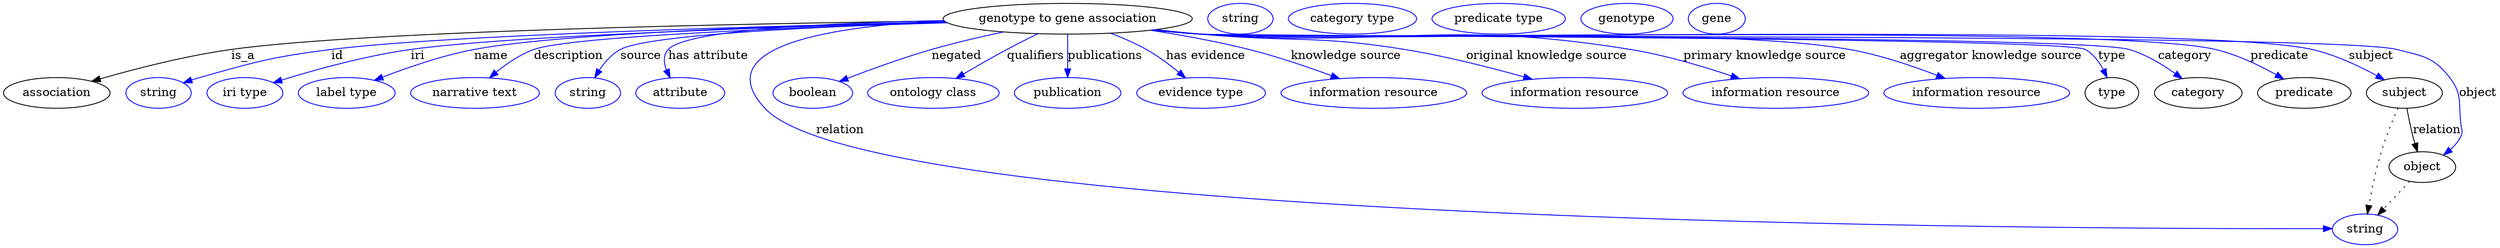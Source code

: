 digraph {
	graph [bb="0,0,2399,283"];
	node [label="\N"];
	"genotype to gene association"	[height=0.5,
		label="genotype to gene association",
		pos="1032,265",
		width=3.1233];
	association	[height=0.5,
		pos="50.046,178",
		width=1.3902];
	"genotype to gene association" -> association	[label=is_a,
		lp="232.05,221.5",
		pos="e,83.552,191.42 920.34,262.51 730.36,259.41 352.18,250.67 221.05,229 176.61,221.66 127.39,206.49 93.215,194.77"];
	id	[color=blue,
		height=0.5,
		label=string,
		pos="149.05,178",
		width=0.84854];
	"genotype to gene association" -> id	[color=blue,
		label=id,
		lp="324.55,221.5",
		pos="e,172.5,189.68 922.02,261.28 751.68,256.62 431.96,245.93 319.05,229 260.09,220.16 245.53,215.05 189.05,196 186.67,195.2 184.23,194.32 \
181.8,193.39",
		style=solid];
	iri	[color=blue,
		height=0.5,
		label="iri type",
		pos="234.05,178",
		width=1.011];
	"genotype to gene association" -> iri	[color=blue,
		label=iri,
		lp="403.55,221.5",
		pos="e,261.48,189.88 922.33,260.86 768.04,255.95 494.86,245.29 397.05,229 352.72,221.62 303.65,205.41 271.05,193.44",
		style=solid];
	name	[color=blue,
		height=0.5,
		label="label type",
		pos="334.05,178",
		width=1.2638];
	"genotype to gene association" -> name	[color=blue,
		label=name,
		lp="474.55,221.5",
		pos="e,361.04,192.73 921.81,261.44 780.65,257.44 544.14,248.1 459.05,229 428.04,222.04 394.71,208.37 370.27,197.08",
		style=solid];
	description	[color=blue,
		height=0.5,
		label="narrative text",
		pos="455.05,178",
		width=1.6068];
	"genotype to gene association" -> description	[color=blue,
		label=description,
		lp="548.55,221.5",
		pos="e,470.15,195.41 919.58,264.08 790.85,262.83 588.68,256.35 518.05,229 503.06,223.2 488.82,212.51 477.68,202.5",
		style=solid];
	source	[color=blue,
		height=0.5,
		label=string,
		pos="561.05,178",
		width=0.84854];
	"genotype to gene association" -> source	[color=blue,
		label=source,
		lp="617.05,221.5",
		pos="e,568.86,195.49 924.11,259.85 805.16,254.56 626.87,244.23 599.05,229 588.75,223.37 580.4,213.63 574.17,204.25",
		style=solid];
	"has attribute"	[color=blue,
		height=0.5,
		label=attribute,
		pos="650.05,178",
		width=1.1193];
	"genotype to gene association" -> "has attribute"	[color=blue,
		label="has attribute",
		lp="677.55,221.5",
		pos="e,642.04,195.87 921.5,261.5 813.46,257.89 662.55,249.25 644.05,229 638.34,222.76 637.8,214.1 639.34,205.74",
		style=solid];
	relation	[color=blue,
		height=0.5,
		label=string,
		pos="2262,18",
		width=0.84854];
	"genotype to gene association" -> relation	[color=blue,
		label=relation,
		lp="821.05,134.5",
		pos="e,2231.5,19.413 925.29,259.14 817.95,250.49 676.4,226.51 737.05,160 840.09,46.984 1989.8,23.22 2221.5,19.568",
		style=solid];
	negated	[color=blue,
		height=0.5,
		label=boolean,
		pos="784.05,178",
		width=1.0652];
	"genotype to gene association" -> negated	[color=blue,
		label=negated,
		lp="929.55,221.5",
		pos="e,811.3,190.98 975.48,249.42 954.18,243.57 929.85,236.45 908.05,229 878.18,218.8 845.07,205.33 820.57,194.94",
		style=solid];
	qualifiers	[color=blue,
		height=0.5,
		label="ontology class",
		pos="902.05,178",
		width=1.7151];
	"genotype to gene association" -> qualifiers	[color=blue,
		label=qualifiers,
		lp="1002.5,221.5",
		pos="e,925.61,194.89 1005.7,247.38 996.58,241.6 986.34,235.05 977.05,229 962.85,219.75 947.24,209.38 933.96,200.49",
		style=solid];
	publications	[color=blue,
		height=0.5,
		label=publication,
		pos="1032,178",
		width=1.3902];
	"genotype to gene association" -> publications	[color=blue,
		label=publications,
		lp="1065.5,221.5",
		pos="e,1032,196.18 1032,246.8 1032,235.16 1032,219.55 1032,206.24",
		style=solid];
	"has evidence"	[color=blue,
		height=0.5,
		label="evidence type",
		pos="1160,178",
		width=1.661];
	"genotype to gene association" -> "has evidence"	[color=blue,
		label="has evidence",
		lp="1157,221.5",
		pos="e,1143.5,195.57 1069.2,247.96 1080.4,242.52 1092.5,236.02 1103,229 1114.6,221.27 1126.4,211.39 1136.1,202.46",
		style=solid];
	"knowledge source"	[color=blue,
		height=0.5,
		label="information resource",
		pos="1323,178",
		width=2.3651];
	"genotype to gene association" -> "knowledge source"	[color=blue,
		label="knowledge source",
		lp="1288.5,221.5",
		pos="e,1288.3,194.48 1104.5,251.2 1133.3,245.43 1166.5,237.9 1196,229 1224.2,220.52 1254.9,208.52 1279,198.4",
		style=solid];
	"original knowledge source"	[color=blue,
		height=0.5,
		label="information resource",
		pos="1511,178",
		width=2.3651];
	"genotype to gene association" -> "original knowledge source"	[color=blue,
		label="original knowledge source",
		lp="1476.5,221.5",
		pos="e,1469.2,193.82 1111.7,252.29 1125.5,250.42 1139.7,248.58 1153,247 1236.8,237.13 1259.2,245.04 1342,229 1382.1,221.25 1426.2,208.03 \
1459.3,197.12",
		style=solid];
	"primary knowledge source"	[color=blue,
		height=0.5,
		label="information resource",
		pos="1699,178",
		width=2.3651];
	"genotype to gene association" -> "primary knowledge source"	[color=blue,
		label="primary knowledge source",
		lp="1680,221.5",
		pos="e,1663.5,194.36 1109.7,251.98 1124.1,250.07 1139,248.3 1153,247 1330.2,230.6 1378.2,262.16 1553,229 1587.8,222.41 1625.5,209.33 \
1653.9,198.2",
		style=solid];
	"aggregator knowledge source"	[color=blue,
		height=0.5,
		label="information resource",
		pos="1887,178",
		width=2.3651];
	"genotype to gene association" -> "aggregator knowledge source"	[color=blue,
		label="aggregator knowledge source",
		lp="1889,221.5",
		pos="e,1855.1,194.78 1109.4,251.85 1123.8,249.94 1138.9,248.2 1153,247 1286.8,235.64 1625.4,255.48 1757,229 1787.8,222.81 1820.9,210.02 \
1845.9,198.93",
		style=solid];
	type	[height=0.5,
		pos="2017,178",
		width=0.75];
	"genotype to gene association" -> type	[color=blue,
		label=type,
		lp="2004,221.5",
		pos="e,2007.8,195.3 1109,251.8 1123.6,249.88 1138.8,248.16 1153,247 1198.5,243.32 1931.7,248.22 1973,229 1984.7,223.57 1994.6,213.4 2002,\
203.64",
		style=solid];
	category	[height=0.5,
		pos="2103,178",
		width=1.1374];
	"genotype to gene association" -> category	[color=blue,
		label=category,
		lp="2077.5,221.5",
		pos="e,2084.3,194.25 1108.7,251.83 1123.4,249.9 1138.7,248.16 1153,247 1249.1,239.28 1927.5,255.76 2020,229 2040.2,223.18 2060.4,211.19 \
2075.8,200.41",
		style=solid];
	predicate	[height=0.5,
		pos="2205,178",
		width=1.1916];
	"genotype to gene association" -> predicate	[color=blue,
		label=predicate,
		lp="2170,221.5",
		pos="e,2183.1,193.56 1108.7,251.81 1123.4,249.88 1138.7,248.14 1153,247 1258.5,238.63 2002.3,254.28 2105,229 2129.8,222.91 2155.4,209.93 \
2174.6,198.72",
		style=solid];
	subject	[height=0.5,
		pos="2302,178",
		width=0.99297];
	"genotype to gene association" -> subject	[color=blue,
		label=subject,
		lp="2259.5,221.5",
		pos="e,2281,192.63 1108.7,251.79 1123.4,249.86 1138.7,248.13 1153,247 1268.9,237.9 2086,256.02 2199,229 2225.1,222.78 2252.2,209.27 2272.1,\
197.85",
		style=solid];
	object	[height=0.5,
		pos="2322,91",
		width=0.9027];
	"genotype to gene association" -> object	[color=blue,
		label=object,
		lp="2382,178",
		pos="e,2341.8,105.43 1108.7,251.77 1123.4,249.85 1138.7,248.12 1153,247 1278.2,237.25 2161.3,259.58 2283,229 2314.1,221.21 2327.5,221.35 \
2347,196 2366,171.35 2371.4,155.59 2359,127 2356.8,121.72 2353.3,116.87 2349.3,112.56",
		style=solid];
	association_type	[color=blue,
		height=0.5,
		label=string,
		pos="1193,265",
		width=0.84854];
	association_category	[color=blue,
		height=0.5,
		label="category type",
		pos="1300,265",
		width=1.6249];
	"genotype to gene association_predicate"	[color=blue,
		height=0.5,
		label="predicate type",
		pos="1437,265",
		width=1.679];
	subject -> relation	[pos="e,2265.2,36.027 2296.3,160.08 2291.9,146.39 2285.6,126.58 2281,109 2275.6,88.036 2270.6,64.025 2267.1,46.079",
		style=dotted];
	subject -> object	[label=relation,
		lp="2334,134.5",
		pos="e,2318.1,108.89 2306.1,159.8 2308.8,148.09 2312.6,132.34 2315.7,118.97"];
	"genotype to gene association_subject"	[color=blue,
		height=0.5,
		label=genotype,
		pos="1558,265",
		width=1.1916];
	object -> relation	[pos="e,2275.3,34.713 2308.7,74.243 2300.9,64.959 2290.8,53.033 2282,42.64",
		style=dotted];
	"genotype to gene association_object"	[color=blue,
		height=0.5,
		label=gene,
		pos="1646,265",
		width=0.75827];
}
